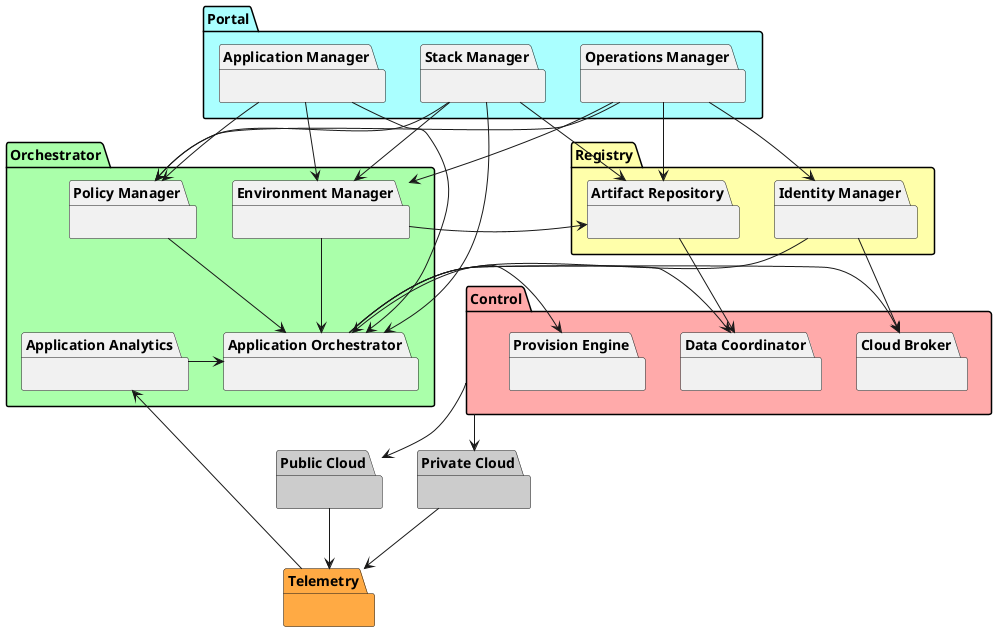 @startuml

package "Portal" #aaffff {
    package "Application Manager" as AM { }
    package "Operations Manager" as OM { }
    package "Stack Manager" as SM { }
}
package "Orchestrator" #aaffaa {
    package "Application Orchestrator" as AO { }
    package "Environment Manager" as EM { }
    package "Policy Manager" as PM { }
    package "Application Analytics" as AA { }
}
package "Registry" #ffffaa {
    package "Identity Manager" as IM { }
    package "Artifact Repository" as AR { }
}

package "Control" #ffaaaa {
    package "Cloud Broker" as CB { }
    package "Data Coordinator" as DC { }
    package "Provision Engine" as PE { }
}

package "Private Cloud" #cccccc {
}

package "Public Cloud"  #cccccc {
}

package "Telemetry" #ffaa44 { }

AM --> PM
AM --> AO
AM --> EM
SM --> PM
SM --> AO
SM --> EM
OM --> EM
OM --> PM
OM --> IM

OM --> AR
SM --> AR

PM --> AO
EM --> AO
EM -> AR

IM -> AO
IM -> CB
AO -> CB
AO --> PE
AO -> DC
AA -> AO
AR -> DC
Control --> "Private Cloud"
Control --> "Public Cloud"
"Private Cloud" --> Telemetry
"Public Cloud" --> Telemetry
Telemetry -> AA

@enduml


